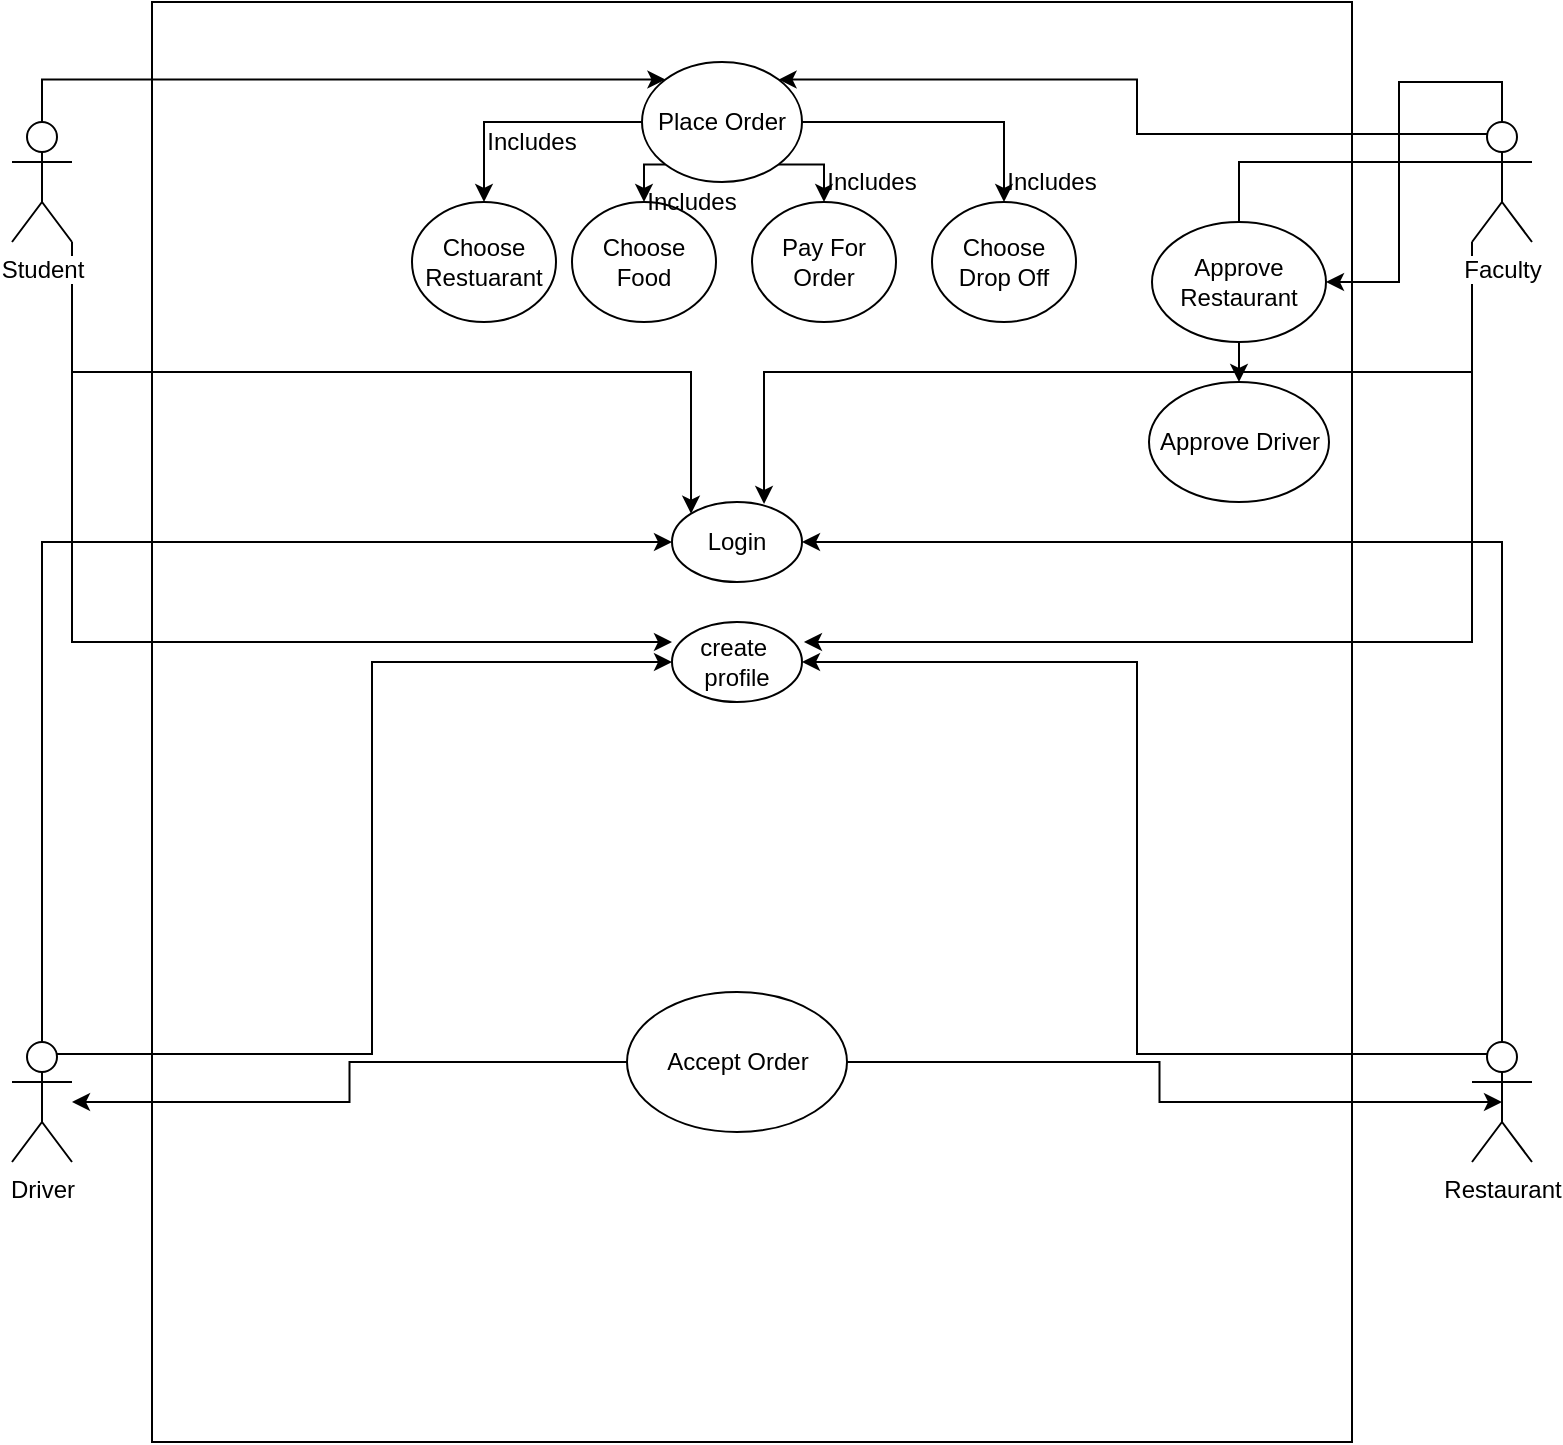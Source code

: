 <mxfile version="12.9.9" type="device"><diagram id="4wYqpYJmIWxwFsm-zTjv" name="Page-1"><mxGraphModel dx="1422" dy="766" grid="1" gridSize="10" guides="1" tooltips="1" connect="1" arrows="1" fold="1" page="1" pageScale="1" pageWidth="850" pageHeight="1100" math="0" shadow="0"><root><mxCell id="0"/><mxCell id="1" parent="0"/><mxCell id="dmLatOQaZSQ83xfgF6nz-14" value="" style="rounded=0;whiteSpace=wrap;html=1;" vertex="1" parent="1"><mxGeometry x="110" y="20" width="600" height="720" as="geometry"/></mxCell><mxCell id="dmLatOQaZSQ83xfgF6nz-26" style="edgeStyle=orthogonalEdgeStyle;rounded=0;orthogonalLoop=1;jettySize=auto;html=1;exitX=1;exitY=1;exitDx=0;exitDy=0;exitPerimeter=0;entryX=0;entryY=0.25;entryDx=0;entryDy=0;entryPerimeter=0;" edge="1" parent="1" source="dmLatOQaZSQ83xfgF6nz-5" target="dmLatOQaZSQ83xfgF6nz-17"><mxGeometry relative="1" as="geometry"/></mxCell><mxCell id="dmLatOQaZSQ83xfgF6nz-28" style="edgeStyle=orthogonalEdgeStyle;rounded=0;orthogonalLoop=1;jettySize=auto;html=1;exitX=0.5;exitY=0;exitDx=0;exitDy=0;exitPerimeter=0;entryX=0;entryY=0;entryDx=0;entryDy=0;" edge="1" parent="1" source="dmLatOQaZSQ83xfgF6nz-5" target="dmLatOQaZSQ83xfgF6nz-18"><mxGeometry relative="1" as="geometry"/></mxCell><mxCell id="dmLatOQaZSQ83xfgF6nz-30" style="edgeStyle=orthogonalEdgeStyle;rounded=0;orthogonalLoop=1;jettySize=auto;html=1;exitX=1;exitY=1;exitDx=0;exitDy=0;exitPerimeter=0;entryX=0;entryY=0;entryDx=0;entryDy=0;" edge="1" parent="1" source="dmLatOQaZSQ83xfgF6nz-5" target="dmLatOQaZSQ83xfgF6nz-16"><mxGeometry relative="1" as="geometry"/></mxCell><mxCell id="dmLatOQaZSQ83xfgF6nz-5" value="Student" style="shape=umlActor;verticalLabelPosition=bottom;labelBackgroundColor=#ffffff;verticalAlign=top;html=1;outlineConnect=0;" vertex="1" parent="1"><mxGeometry x="40" y="80" width="30" height="60" as="geometry"/></mxCell><mxCell id="dmLatOQaZSQ83xfgF6nz-23" style="edgeStyle=orthogonalEdgeStyle;rounded=0;orthogonalLoop=1;jettySize=auto;html=1;exitX=0.75;exitY=0.1;exitDx=0;exitDy=0;exitPerimeter=0;entryX=0;entryY=0.5;entryDx=0;entryDy=0;" edge="1" parent="1" source="dmLatOQaZSQ83xfgF6nz-11" target="dmLatOQaZSQ83xfgF6nz-17"><mxGeometry relative="1" as="geometry"/></mxCell><mxCell id="dmLatOQaZSQ83xfgF6nz-32" style="edgeStyle=orthogonalEdgeStyle;rounded=0;orthogonalLoop=1;jettySize=auto;html=1;exitX=0.5;exitY=0;exitDx=0;exitDy=0;exitPerimeter=0;entryX=0;entryY=0.5;entryDx=0;entryDy=0;" edge="1" parent="1" source="dmLatOQaZSQ83xfgF6nz-11" target="dmLatOQaZSQ83xfgF6nz-16"><mxGeometry relative="1" as="geometry"/></mxCell><mxCell id="dmLatOQaZSQ83xfgF6nz-11" value="Driver" style="shape=umlActor;verticalLabelPosition=bottom;labelBackgroundColor=#ffffff;verticalAlign=top;html=1;outlineConnect=0;" vertex="1" parent="1"><mxGeometry x="40" y="540" width="30" height="60" as="geometry"/></mxCell><mxCell id="dmLatOQaZSQ83xfgF6nz-25" style="edgeStyle=orthogonalEdgeStyle;rounded=0;orthogonalLoop=1;jettySize=auto;html=1;exitX=0;exitY=1;exitDx=0;exitDy=0;exitPerimeter=0;entryX=1.015;entryY=0.25;entryDx=0;entryDy=0;entryPerimeter=0;" edge="1" parent="1" source="dmLatOQaZSQ83xfgF6nz-12" target="dmLatOQaZSQ83xfgF6nz-17"><mxGeometry relative="1" as="geometry"/></mxCell><mxCell id="dmLatOQaZSQ83xfgF6nz-27" style="edgeStyle=orthogonalEdgeStyle;rounded=0;orthogonalLoop=1;jettySize=auto;html=1;exitX=0.5;exitY=0;exitDx=0;exitDy=0;exitPerimeter=0;entryX=1;entryY=0.5;entryDx=0;entryDy=0;" edge="1" parent="1" source="dmLatOQaZSQ83xfgF6nz-12" target="dmLatOQaZSQ83xfgF6nz-19"><mxGeometry relative="1" as="geometry"/></mxCell><mxCell id="dmLatOQaZSQ83xfgF6nz-29" style="edgeStyle=orthogonalEdgeStyle;rounded=0;orthogonalLoop=1;jettySize=auto;html=1;exitX=0.25;exitY=0.1;exitDx=0;exitDy=0;exitPerimeter=0;entryX=1;entryY=0;entryDx=0;entryDy=0;" edge="1" parent="1" source="dmLatOQaZSQ83xfgF6nz-12" target="dmLatOQaZSQ83xfgF6nz-18"><mxGeometry relative="1" as="geometry"/></mxCell><mxCell id="dmLatOQaZSQ83xfgF6nz-31" style="edgeStyle=orthogonalEdgeStyle;rounded=0;orthogonalLoop=1;jettySize=auto;html=1;exitX=0;exitY=1;exitDx=0;exitDy=0;exitPerimeter=0;entryX=0.708;entryY=0.025;entryDx=0;entryDy=0;entryPerimeter=0;" edge="1" parent="1" source="dmLatOQaZSQ83xfgF6nz-12" target="dmLatOQaZSQ83xfgF6nz-16"><mxGeometry relative="1" as="geometry"/></mxCell><mxCell id="dmLatOQaZSQ83xfgF6nz-49" style="edgeStyle=orthogonalEdgeStyle;rounded=0;orthogonalLoop=1;jettySize=auto;html=1;exitX=0;exitY=0.333;exitDx=0;exitDy=0;exitPerimeter=0;" edge="1" parent="1" source="dmLatOQaZSQ83xfgF6nz-12" target="dmLatOQaZSQ83xfgF6nz-48"><mxGeometry relative="1" as="geometry"/></mxCell><mxCell id="dmLatOQaZSQ83xfgF6nz-12" value="Faculty" style="shape=umlActor;verticalLabelPosition=bottom;labelBackgroundColor=#ffffff;verticalAlign=top;html=1;outlineConnect=0;" vertex="1" parent="1"><mxGeometry x="770" y="80" width="30" height="60" as="geometry"/></mxCell><mxCell id="dmLatOQaZSQ83xfgF6nz-24" style="edgeStyle=orthogonalEdgeStyle;rounded=0;orthogonalLoop=1;jettySize=auto;html=1;exitX=0.25;exitY=0.1;exitDx=0;exitDy=0;exitPerimeter=0;entryX=1;entryY=0.5;entryDx=0;entryDy=0;" edge="1" parent="1" source="dmLatOQaZSQ83xfgF6nz-13" target="dmLatOQaZSQ83xfgF6nz-17"><mxGeometry relative="1" as="geometry"/></mxCell><mxCell id="dmLatOQaZSQ83xfgF6nz-33" style="edgeStyle=orthogonalEdgeStyle;rounded=0;orthogonalLoop=1;jettySize=auto;html=1;exitX=0.5;exitY=0;exitDx=0;exitDy=0;exitPerimeter=0;entryX=1;entryY=0.5;entryDx=0;entryDy=0;" edge="1" parent="1" source="dmLatOQaZSQ83xfgF6nz-13" target="dmLatOQaZSQ83xfgF6nz-16"><mxGeometry relative="1" as="geometry"/></mxCell><mxCell id="dmLatOQaZSQ83xfgF6nz-13" value="Restaurant" style="shape=umlActor;verticalLabelPosition=bottom;labelBackgroundColor=#ffffff;verticalAlign=top;html=1;outlineConnect=0;" vertex="1" parent="1"><mxGeometry x="770" y="540" width="30" height="60" as="geometry"/></mxCell><mxCell id="dmLatOQaZSQ83xfgF6nz-16" value="Login" style="ellipse;whiteSpace=wrap;html=1;" vertex="1" parent="1"><mxGeometry x="370" y="270" width="65" height="40" as="geometry"/></mxCell><mxCell id="dmLatOQaZSQ83xfgF6nz-17" value="create&amp;nbsp;&lt;br&gt;profile" style="ellipse;whiteSpace=wrap;html=1;" vertex="1" parent="1"><mxGeometry x="370" y="330" width="65" height="40" as="geometry"/></mxCell><mxCell id="dmLatOQaZSQ83xfgF6nz-39" style="edgeStyle=orthogonalEdgeStyle;rounded=0;orthogonalLoop=1;jettySize=auto;html=1;exitX=0;exitY=0.5;exitDx=0;exitDy=0;entryX=0.5;entryY=0;entryDx=0;entryDy=0;" edge="1" parent="1" source="dmLatOQaZSQ83xfgF6nz-18" target="dmLatOQaZSQ83xfgF6nz-34"><mxGeometry relative="1" as="geometry"/></mxCell><mxCell id="dmLatOQaZSQ83xfgF6nz-40" style="edgeStyle=orthogonalEdgeStyle;rounded=0;orthogonalLoop=1;jettySize=auto;html=1;exitX=0;exitY=1;exitDx=0;exitDy=0;entryX=0.5;entryY=0;entryDx=0;entryDy=0;" edge="1" parent="1" source="dmLatOQaZSQ83xfgF6nz-18" target="dmLatOQaZSQ83xfgF6nz-35"><mxGeometry relative="1" as="geometry"/></mxCell><mxCell id="dmLatOQaZSQ83xfgF6nz-41" style="edgeStyle=orthogonalEdgeStyle;rounded=0;orthogonalLoop=1;jettySize=auto;html=1;exitX=1;exitY=1;exitDx=0;exitDy=0;entryX=0.5;entryY=0;entryDx=0;entryDy=0;" edge="1" parent="1" source="dmLatOQaZSQ83xfgF6nz-18" target="dmLatOQaZSQ83xfgF6nz-38"><mxGeometry relative="1" as="geometry"/></mxCell><mxCell id="dmLatOQaZSQ83xfgF6nz-42" style="edgeStyle=orthogonalEdgeStyle;rounded=0;orthogonalLoop=1;jettySize=auto;html=1;exitX=1;exitY=0.5;exitDx=0;exitDy=0;entryX=0.5;entryY=0;entryDx=0;entryDy=0;" edge="1" parent="1" source="dmLatOQaZSQ83xfgF6nz-18" target="dmLatOQaZSQ83xfgF6nz-37"><mxGeometry relative="1" as="geometry"/></mxCell><mxCell id="dmLatOQaZSQ83xfgF6nz-18" value="Place Order" style="ellipse;whiteSpace=wrap;html=1;" vertex="1" parent="1"><mxGeometry x="355" y="50" width="80" height="60" as="geometry"/></mxCell><mxCell id="dmLatOQaZSQ83xfgF6nz-19" value="Approve Restaurant" style="ellipse;whiteSpace=wrap;html=1;" vertex="1" parent="1"><mxGeometry x="610" y="130" width="87" height="60" as="geometry"/></mxCell><mxCell id="dmLatOQaZSQ83xfgF6nz-21" style="edgeStyle=orthogonalEdgeStyle;rounded=0;orthogonalLoop=1;jettySize=auto;html=1;exitX=0;exitY=0.5;exitDx=0;exitDy=0;" edge="1" parent="1" source="dmLatOQaZSQ83xfgF6nz-20" target="dmLatOQaZSQ83xfgF6nz-11"><mxGeometry relative="1" as="geometry"/></mxCell><mxCell id="dmLatOQaZSQ83xfgF6nz-22" style="edgeStyle=orthogonalEdgeStyle;rounded=0;orthogonalLoop=1;jettySize=auto;html=1;exitX=1;exitY=0.5;exitDx=0;exitDy=0;entryX=0.5;entryY=0.5;entryDx=0;entryDy=0;entryPerimeter=0;" edge="1" parent="1" source="dmLatOQaZSQ83xfgF6nz-20" target="dmLatOQaZSQ83xfgF6nz-13"><mxGeometry relative="1" as="geometry"/></mxCell><mxCell id="dmLatOQaZSQ83xfgF6nz-20" value="Accept Order" style="ellipse;whiteSpace=wrap;html=1;" vertex="1" parent="1"><mxGeometry x="347.5" y="515" width="110" height="70" as="geometry"/></mxCell><mxCell id="dmLatOQaZSQ83xfgF6nz-34" value="Choose Restuarant" style="ellipse;whiteSpace=wrap;html=1;" vertex="1" parent="1"><mxGeometry x="240" y="120" width="72" height="60" as="geometry"/></mxCell><mxCell id="dmLatOQaZSQ83xfgF6nz-35" value="Choose Food" style="ellipse;whiteSpace=wrap;html=1;" vertex="1" parent="1"><mxGeometry x="320" y="120" width="72" height="60" as="geometry"/></mxCell><mxCell id="dmLatOQaZSQ83xfgF6nz-37" value="Choose Drop Off&lt;span style=&quot;color: rgba(0 , 0 , 0 , 0) ; font-family: monospace ; font-size: 0px&quot;&gt;%3CmxGraphModel%3E%3Croot%3E%3CmxCell%20id%3D%220%22%2F%3E%3CmxCell%20id%3D%221%22%20parent%3D%220%22%2F%3E%3CmxCell%20id%3D%222%22%20value%3D%22Choose%20Food%22%20style%3D%22ellipse%3BwhiteSpace%3Dwrap%3Bhtml%3D1%3B%22%20vertex%3D%221%22%20parent%3D%221%22%3E%3CmxGeometry%20x%3D%22320%22%20y%3D%22120%22%20width%3D%2272%22%20height%3D%2260%22%20as%3D%22geometry%22%2F%3E%3C%2FmxCell%3E%3C%2Froot%3E%3C%2FmxGraphModel%3E&lt;/span&gt;" style="ellipse;whiteSpace=wrap;html=1;" vertex="1" parent="1"><mxGeometry x="500" y="120" width="72" height="60" as="geometry"/></mxCell><mxCell id="dmLatOQaZSQ83xfgF6nz-38" value="Pay For Order" style="ellipse;whiteSpace=wrap;html=1;" vertex="1" parent="1"><mxGeometry x="410" y="120" width="72" height="60" as="geometry"/></mxCell><mxCell id="dmLatOQaZSQ83xfgF6nz-43" value="Includes" style="text;html=1;strokeColor=none;fillColor=none;align=center;verticalAlign=middle;whiteSpace=wrap;rounded=0;" vertex="1" parent="1"><mxGeometry x="280" y="80" width="40" height="20" as="geometry"/></mxCell><mxCell id="dmLatOQaZSQ83xfgF6nz-44" value="Includes" style="text;html=1;strokeColor=none;fillColor=none;align=center;verticalAlign=middle;whiteSpace=wrap;rounded=0;" vertex="1" parent="1"><mxGeometry x="360" y="110" width="40" height="20" as="geometry"/></mxCell><mxCell id="dmLatOQaZSQ83xfgF6nz-45" value="Includes" style="text;html=1;strokeColor=none;fillColor=none;align=center;verticalAlign=middle;whiteSpace=wrap;rounded=0;" vertex="1" parent="1"><mxGeometry x="450" y="100" width="40" height="20" as="geometry"/></mxCell><mxCell id="dmLatOQaZSQ83xfgF6nz-46" value="Includes" style="text;html=1;strokeColor=none;fillColor=none;align=center;verticalAlign=middle;whiteSpace=wrap;rounded=0;" vertex="1" parent="1"><mxGeometry x="540" y="100" width="40" height="20" as="geometry"/></mxCell><mxCell id="dmLatOQaZSQ83xfgF6nz-48" value="Approve Driver" style="ellipse;whiteSpace=wrap;html=1;" vertex="1" parent="1"><mxGeometry x="608.5" y="210" width="90" height="60" as="geometry"/></mxCell></root></mxGraphModel></diagram></mxfile>